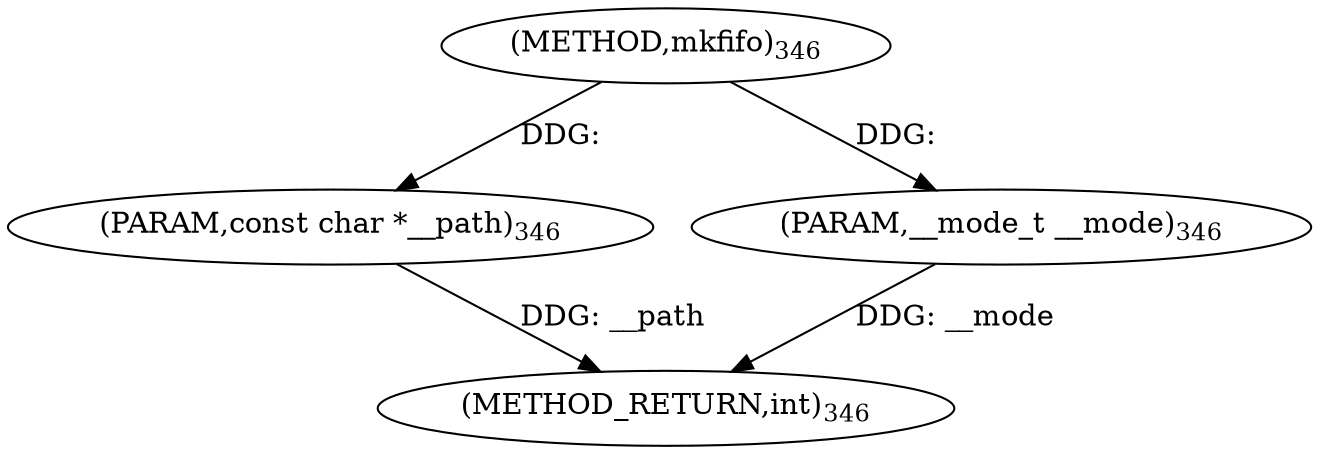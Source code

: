 digraph "mkfifo" {  
"33492" [label = <(METHOD,mkfifo)<SUB>346</SUB>> ]
"33495" [label = <(METHOD_RETURN,int)<SUB>346</SUB>> ]
"33493" [label = <(PARAM,const char *__path)<SUB>346</SUB>> ]
"33494" [label = <(PARAM,__mode_t __mode)<SUB>346</SUB>> ]
  "33493" -> "33495"  [ label = "DDG: __path"] 
  "33494" -> "33495"  [ label = "DDG: __mode"] 
  "33492" -> "33493"  [ label = "DDG: "] 
  "33492" -> "33494"  [ label = "DDG: "] 
}
